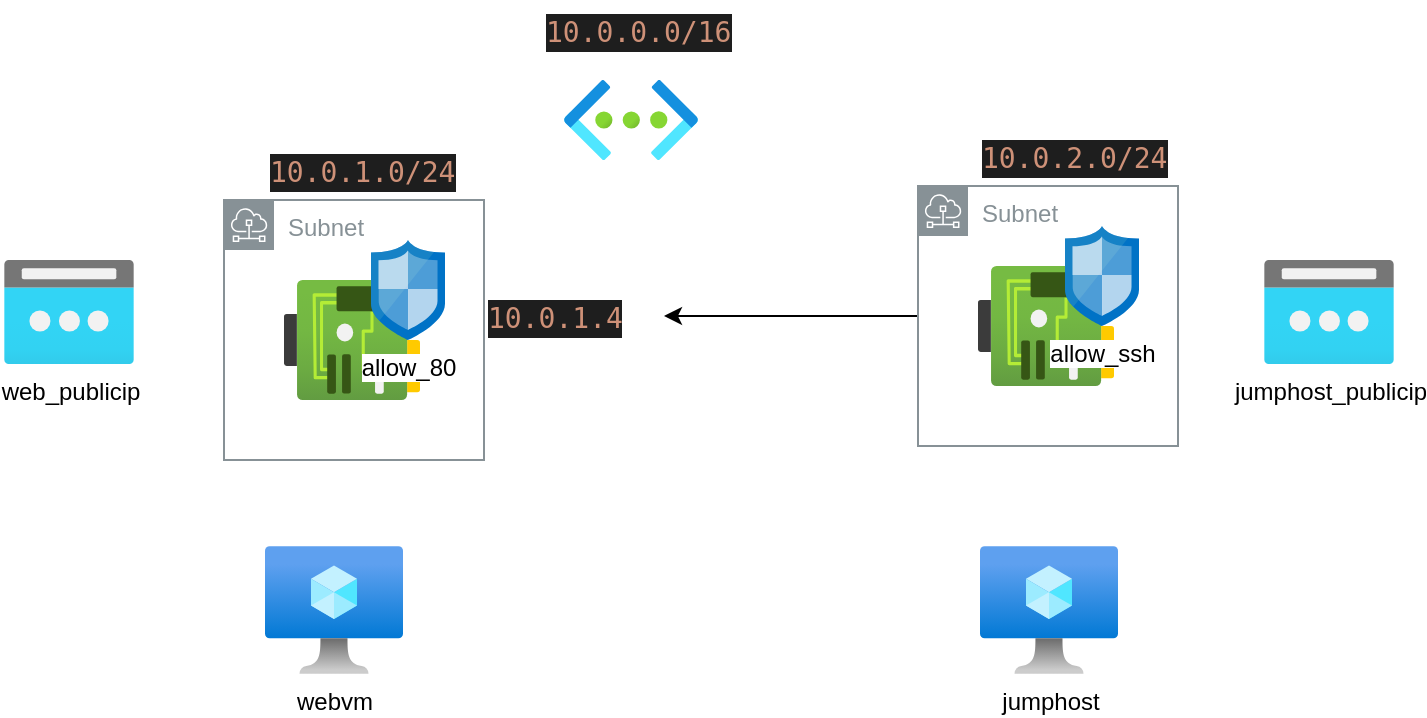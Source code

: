 <mxfile>
    <diagram id="kuc1ddt2THftKgOvWbeb" name="Page-1">
        <mxGraphModel dx="1214" dy="304" grid="1" gridSize="10" guides="1" tooltips="1" connect="1" arrows="1" fold="1" page="1" pageScale="1" pageWidth="850" pageHeight="1100" math="0" shadow="0">
            <root>
                <mxCell id="0"/>
                <mxCell id="1" parent="0"/>
                <mxCell id="2" value="" style="aspect=fixed;html=1;points=[];align=center;image;fontSize=12;image=img/lib/azure2/networking/Virtual_Networks.svg;" parent="1" vertex="1">
                    <mxGeometry x="350" y="40" width="67" height="40" as="geometry"/>
                </mxCell>
                <mxCell id="5" value="Subnet" style="outlineConnect=0;gradientColor=none;html=1;whiteSpace=wrap;fontSize=12;fontStyle=0;shape=mxgraph.aws4.group;grIcon=mxgraph.aws4.group_subnet;strokeColor=#879196;fillColor=none;verticalAlign=top;align=left;spacingLeft=30;fontColor=#879196;dashed=0;" parent="1" vertex="1">
                    <mxGeometry x="180" y="100" width="130" height="130" as="geometry"/>
                </mxCell>
                <mxCell id="6" value="" style="aspect=fixed;html=1;points=[];align=center;image;fontSize=12;image=img/lib/azure2/networking/Network_Interfaces.svg;" parent="1" vertex="1">
                    <mxGeometry x="210" y="140" width="68" height="60" as="geometry"/>
                </mxCell>
                <mxCell id="7" value="webvm" style="aspect=fixed;html=1;points=[];align=center;image;fontSize=12;image=img/lib/azure2/compute/Virtual_Machine.svg;" parent="1" vertex="1">
                    <mxGeometry x="200.5" y="273" width="69" height="64" as="geometry"/>
                </mxCell>
                <mxCell id="8" value="&lt;meta charset=&quot;utf-8&quot;&gt;&lt;div style=&quot;color: rgb(212, 212, 212); background-color: rgb(30, 30, 30); font-family: &amp;quot;droid sans mono&amp;quot;, monospace, monospace, &amp;quot;droid sans fallback&amp;quot;; font-weight: normal; font-size: 14px; line-height: 19px;&quot;&gt;&lt;div&gt;&lt;span style=&quot;color: #ce9178&quot;&gt;10.0.1.4&lt;/span&gt;&lt;/div&gt;&lt;/div&gt;" style="text;whiteSpace=wrap;html=1;" parent="1" vertex="1">
                    <mxGeometry x="310" y="143" width="90" height="30" as="geometry"/>
                </mxCell>
                <mxCell id="9" value="&lt;div style=&quot;color: rgb(212 , 212 , 212) ; background-color: rgb(30 , 30 , 30) ; font-family: &amp;#34;droid sans mono&amp;#34; , monospace , monospace , &amp;#34;droid sans fallback&amp;#34; ; font-weight: normal ; font-size: 14px ; line-height: 19px&quot;&gt;&lt;div&gt;&lt;span style=&quot;color: #ce9178&quot;&gt;10.0.1.0/24&lt;/span&gt;&lt;/div&gt;&lt;/div&gt;" style="text;whiteSpace=wrap;html=1;" parent="1" vertex="1">
                    <mxGeometry x="200.5" y="70" width="90" height="30" as="geometry"/>
                </mxCell>
                <mxCell id="10" value="&lt;div style=&quot;color: rgb(212 , 212 , 212) ; background-color: rgb(30 , 30 , 30) ; font-family: &amp;#34;droid sans mono&amp;#34; , monospace , monospace , &amp;#34;droid sans fallback&amp;#34; ; font-weight: normal ; font-size: 14px ; line-height: 19px&quot;&gt;&lt;div&gt;&lt;span style=&quot;color: #ce9178&quot;&gt;10.0.0.0/16&lt;/span&gt;&lt;/div&gt;&lt;/div&gt;" style="text;whiteSpace=wrap;html=1;" parent="1" vertex="1">
                    <mxGeometry x="338.5" width="90" height="30" as="geometry"/>
                </mxCell>
                <mxCell id="11" value="web_publicip" style="aspect=fixed;html=1;points=[];align=center;image;fontSize=12;image=img/lib/azure2/networking/Public_IP_Addresses.svg;" parent="1" vertex="1">
                    <mxGeometry x="70" y="130" width="65" height="52" as="geometry"/>
                </mxCell>
                <mxCell id="12" value="allow_80" style="aspect=fixed;html=1;points=[];align=center;image;fontSize=12;image=img/lib/mscae/Network_Security_Groups_Classic.svg;" parent="1" vertex="1">
                    <mxGeometry x="253.5" y="120" width="37" height="50" as="geometry"/>
                </mxCell>
                <mxCell id="20" style="edgeStyle=none;html=1;" edge="1" parent="1" source="13" target="8">
                    <mxGeometry relative="1" as="geometry"/>
                </mxCell>
                <mxCell id="13" value="Subnet" style="outlineConnect=0;gradientColor=none;html=1;whiteSpace=wrap;fontSize=12;fontStyle=0;shape=mxgraph.aws4.group;grIcon=mxgraph.aws4.group_subnet;strokeColor=#879196;fillColor=none;verticalAlign=top;align=left;spacingLeft=30;fontColor=#879196;dashed=0;" parent="1" vertex="1">
                    <mxGeometry x="527" y="93" width="130" height="130" as="geometry"/>
                </mxCell>
                <mxCell id="14" value="" style="aspect=fixed;html=1;points=[];align=center;image;fontSize=12;image=img/lib/azure2/networking/Network_Interfaces.svg;" parent="1" vertex="1">
                    <mxGeometry x="557" y="133" width="68" height="60" as="geometry"/>
                </mxCell>
                <mxCell id="15" value="jumphost" style="aspect=fixed;html=1;points=[];align=center;image;fontSize=12;image=img/lib/azure2/compute/Virtual_Machine.svg;" parent="1" vertex="1">
                    <mxGeometry x="558" y="273" width="69" height="64" as="geometry"/>
                </mxCell>
                <mxCell id="16" value="&lt;div style=&quot;color: rgb(212 , 212 , 212) ; background-color: rgb(30 , 30 , 30) ; font-family: &amp;#34;droid sans mono&amp;#34; , monospace , monospace , &amp;#34;droid sans fallback&amp;#34; ; font-weight: normal ; font-size: 14px ; line-height: 19px&quot;&gt;&lt;br&gt;&lt;/div&gt;" style="text;whiteSpace=wrap;html=1;" parent="1" vertex="1">
                    <mxGeometry x="558" y="193" width="90" height="30" as="geometry"/>
                </mxCell>
                <mxCell id="17" value="jumphost_publicip" style="aspect=fixed;html=1;points=[];align=center;image;fontSize=12;image=img/lib/azure2/networking/Public_IP_Addresses.svg;" parent="1" vertex="1">
                    <mxGeometry x="700" y="130" width="65" height="52" as="geometry"/>
                </mxCell>
                <mxCell id="18" value="allow_ssh" style="aspect=fixed;html=1;points=[];align=center;image;fontSize=12;image=img/lib/mscae/Network_Security_Groups_Classic.svg;" parent="1" vertex="1">
                    <mxGeometry x="600.5" y="113" width="37" height="50" as="geometry"/>
                </mxCell>
                <mxCell id="19" value="&lt;div style=&quot;color: rgb(212 , 212 , 212) ; background-color: rgb(30 , 30 , 30) ; font-family: &amp;#34;droid sans mono&amp;#34; , monospace , monospace , &amp;#34;droid sans fallback&amp;#34; ; font-weight: normal ; font-size: 14px ; line-height: 19px&quot;&gt;&lt;div&gt;&lt;span style=&quot;color: #ce9178&quot;&gt;10.0.2.0/24&lt;/span&gt;&lt;/div&gt;&lt;/div&gt;" style="text;whiteSpace=wrap;html=1;" parent="1" vertex="1">
                    <mxGeometry x="557" y="63" width="90" height="30" as="geometry"/>
                </mxCell>
            </root>
        </mxGraphModel>
    </diagram>
</mxfile>